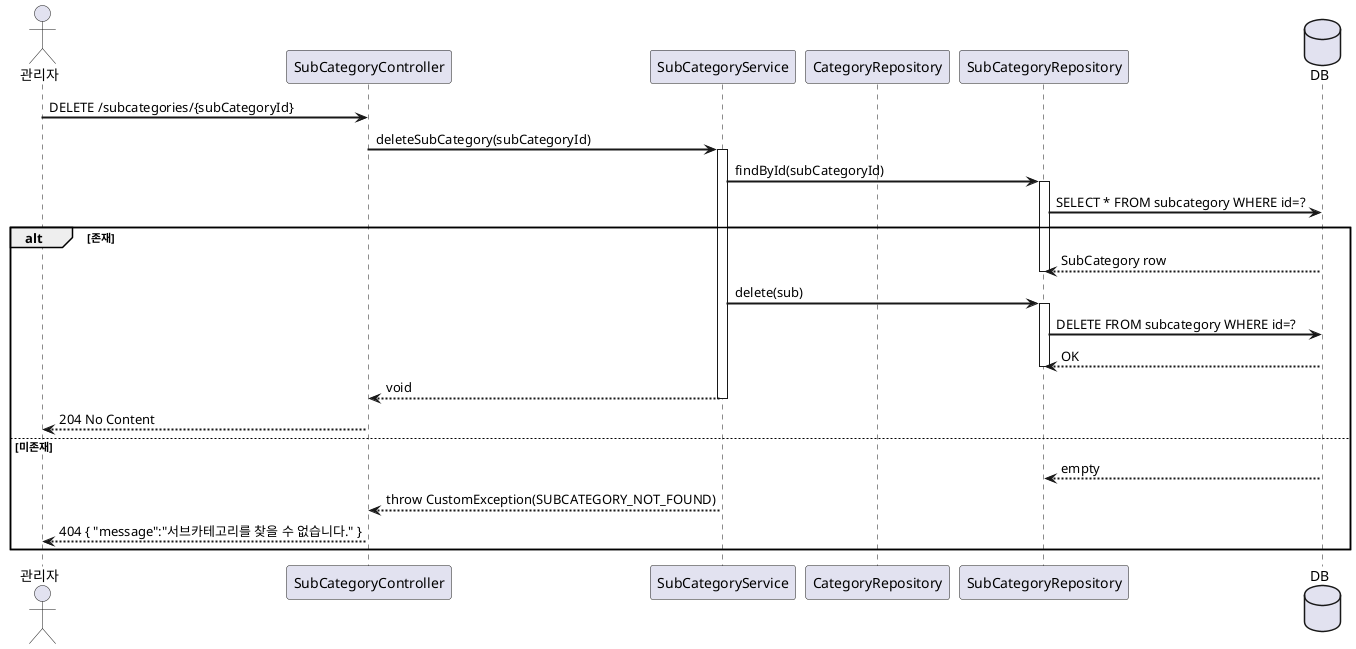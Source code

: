 @startuml
skinparam sequenceArrowThickness 2

actor 관리자

participant "SubCategoryController" as Controller
participant "SubCategoryService" as Service
participant "CategoryRepository" as CatRepo
participant "SubCategoryRepository" as SubRepo
database "DB" as DB

관리자 -> Controller: DELETE /subcategories/{subCategoryId}
Controller -> Service: deleteSubCategory(subCategoryId)
activate Service
Service -> SubRepo: findById(subCategoryId)
activate SubRepo
SubRepo -> DB: SELECT * FROM subcategory WHERE id=?
alt 존재
    DB --> SubRepo: SubCategory row
    deactivate SubRepo
    Service -> SubRepo: delete(sub)
    activate SubRepo
    SubRepo -> DB: DELETE FROM subcategory WHERE id=?
    DB --> SubRepo: OK
    deactivate SubRepo
    Service --> Controller: void
    deactivate Service
    Controller --> 관리자: 204 No Content
else 미존재
    DB --> SubRepo: empty
    deactivate SubRepo
    Service --> Controller: throw CustomException(SUBCATEGORY_NOT_FOUND)
    deactivate Service
    Controller --> 관리자: 404 { "message":"서브카테고리를 찾을 수 없습니다." }
end
@enduml

